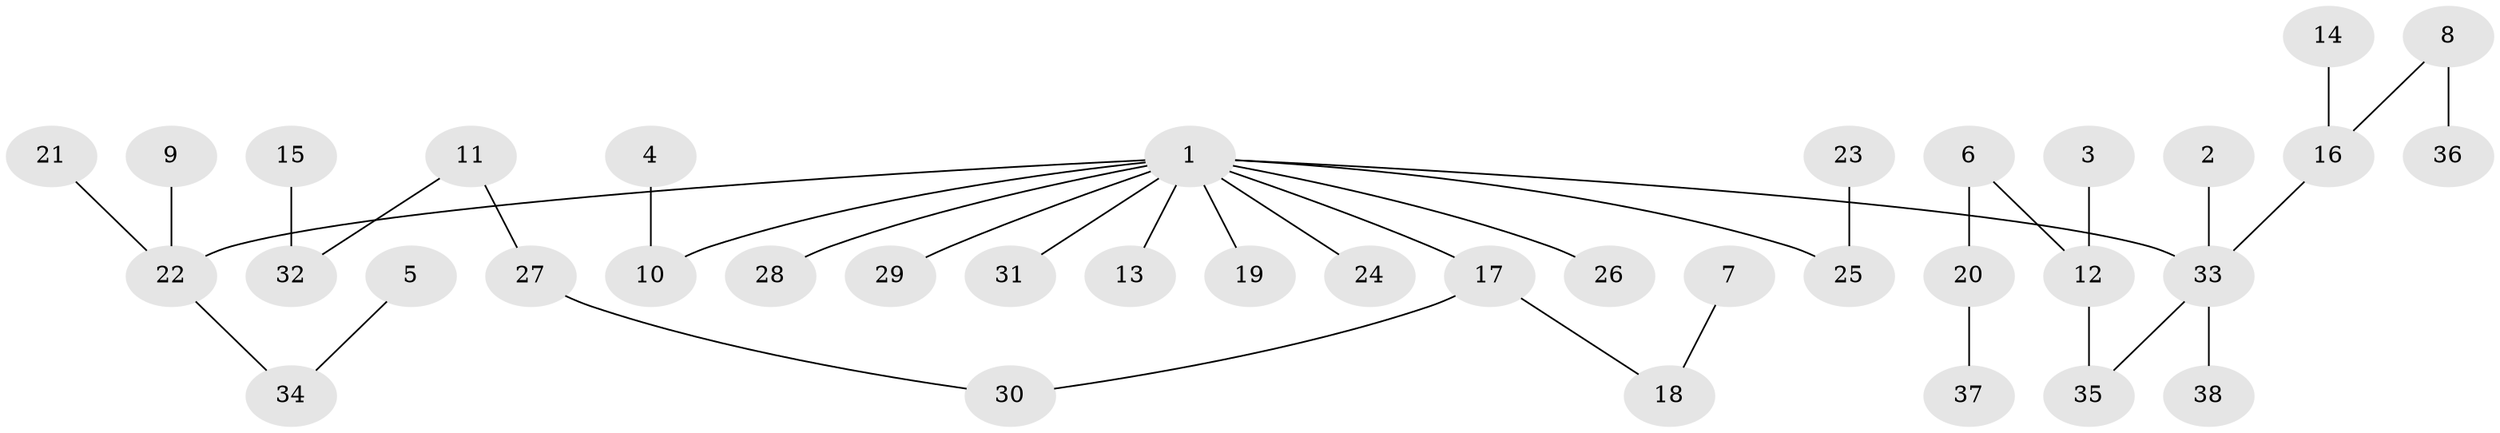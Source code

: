 // original degree distribution, {6: 0.02666666666666667, 4: 0.10666666666666667, 3: 0.12, 2: 0.22666666666666666, 5: 0.013333333333333334, 1: 0.5066666666666667}
// Generated by graph-tools (version 1.1) at 2025/26/03/09/25 03:26:28]
// undirected, 38 vertices, 37 edges
graph export_dot {
graph [start="1"]
  node [color=gray90,style=filled];
  1;
  2;
  3;
  4;
  5;
  6;
  7;
  8;
  9;
  10;
  11;
  12;
  13;
  14;
  15;
  16;
  17;
  18;
  19;
  20;
  21;
  22;
  23;
  24;
  25;
  26;
  27;
  28;
  29;
  30;
  31;
  32;
  33;
  34;
  35;
  36;
  37;
  38;
  1 -- 10 [weight=1.0];
  1 -- 13 [weight=1.0];
  1 -- 17 [weight=1.0];
  1 -- 19 [weight=1.0];
  1 -- 22 [weight=1.0];
  1 -- 24 [weight=1.0];
  1 -- 25 [weight=1.0];
  1 -- 26 [weight=1.0];
  1 -- 28 [weight=1.0];
  1 -- 29 [weight=1.0];
  1 -- 31 [weight=1.0];
  1 -- 33 [weight=1.0];
  2 -- 33 [weight=1.0];
  3 -- 12 [weight=1.0];
  4 -- 10 [weight=1.0];
  5 -- 34 [weight=1.0];
  6 -- 12 [weight=1.0];
  6 -- 20 [weight=1.0];
  7 -- 18 [weight=1.0];
  8 -- 16 [weight=1.0];
  8 -- 36 [weight=1.0];
  9 -- 22 [weight=1.0];
  11 -- 27 [weight=1.0];
  11 -- 32 [weight=1.0];
  12 -- 35 [weight=1.0];
  14 -- 16 [weight=1.0];
  15 -- 32 [weight=1.0];
  16 -- 33 [weight=1.0];
  17 -- 18 [weight=1.0];
  17 -- 30 [weight=1.0];
  20 -- 37 [weight=1.0];
  21 -- 22 [weight=1.0];
  22 -- 34 [weight=1.0];
  23 -- 25 [weight=1.0];
  27 -- 30 [weight=1.0];
  33 -- 35 [weight=1.0];
  33 -- 38 [weight=1.0];
}

